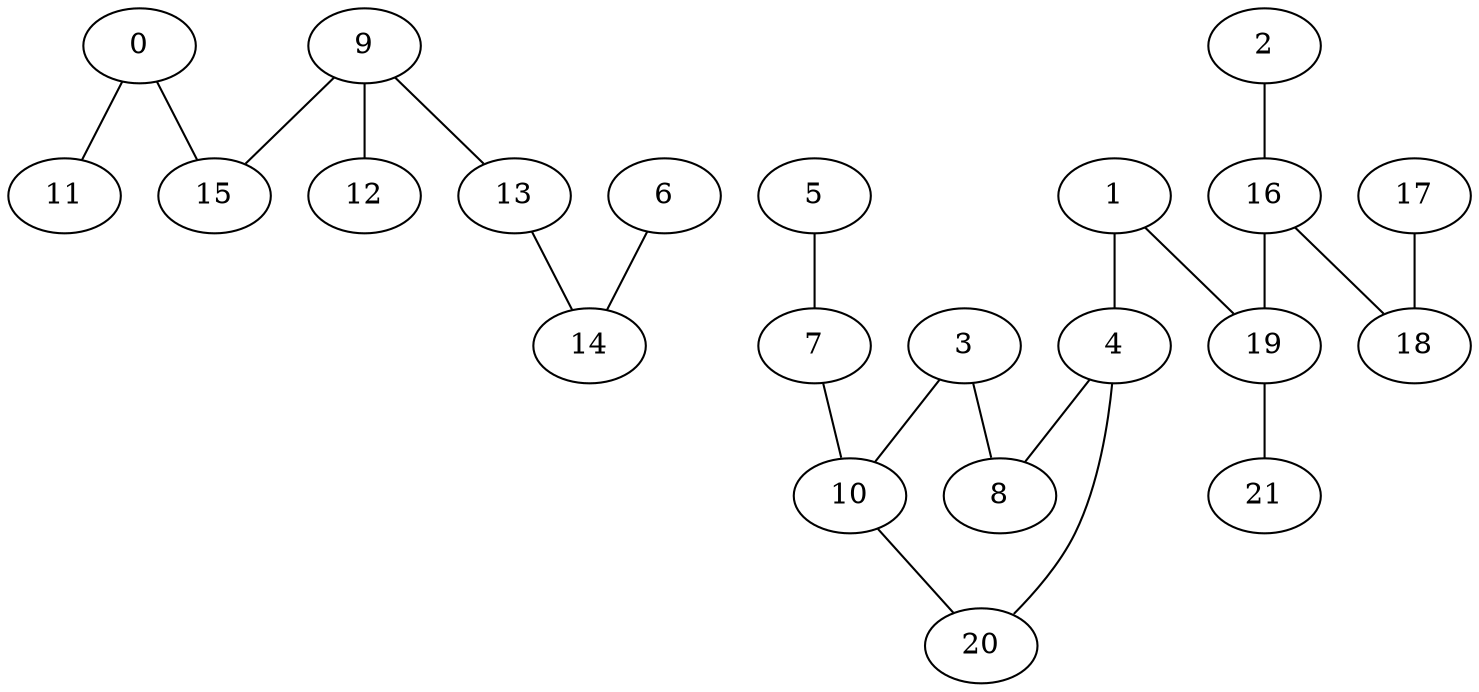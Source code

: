 graph "sampletest150-mod5_image15.bmp" {
	0	 [type=corner,
		x=408,
		y=75];
	11	 [type=endpoint,
		x=50,
		y=77];
	0 -- 11	 [angle0="-.01",
		frequency=1,
		type0=line];
	15	 [type=corner,
		x=423,
		y=227];
	0 -- 15	 [angle0="1.47",
		frequency=1,
		type0=line];
	1	 [type=corner,
		x=214,
		y=139];
	4	 [type=intersection,
		x=178,
		y=235];
	1 -- 4	 [angle0="-1.21",
		frequency=1,
		type0=line];
	19	 [type=intersection,
		x=262,
		y=128];
	1 -- 19	 [angle0="-.23",
		frequency=1,
		type0=line];
	2	 [type=endpoint,
		x=357,
		y=272];
	16	 [type=intersection,
		x=330,
		y=238];
	2 -- 16	 [angle0=".90",
		frequency=1,
		type0=line];
	3	 [type=corner,
		x=136,
		y=246];
	8	 [type=corner,
		x=136,
		y=238];
	3 -- 8	 [angle0="1.57",
		frequency=1,
		type0=line];
	10	 [type=intersection,
		x=157,
		y=294];
	3 -- 10	 [angle0="1.16",
		frequency=1,
		type0=line];
	4 -- 8	 [angle0="-.07",
		frequency=1,
		type0=line];
	20	 [type=corner,
		x=182,
		y=287];
	4 -- 20	 [angle0="1.49",
		frequency=1,
		type0=line];
	5	 [type=endpoint,
		x=263,
		y=356];
	7	 [type=corner,
		x=230,
		y=369];
	5 -- 7	 [angle0="-.38",
		frequency=1,
		type0=line];
	6	 [type=endpoint,
		x=69,
		y=439];
	14	 [type=corner,
		x=417,
		y=460];
	6 -- 14	 [angle0=".06",
		frequency=1,
		type0=line];
	7 -- 10	 [angle0=".80",
		frequency=1,
		type0=line];
	9	 [type=intersection,
		x=432,
		y=249];
	12	 [type=endpoint,
		x=474,
		y=255];
	9 -- 12	 [angle0=".14",
		frequency=1,
		type0=line];
	13	 [type=corner,
		x=417,
		y=256];
	9 -- 13	 [angle0="-.44",
		frequency=1,
		type0=line];
	9 -- 15	 [angle0="1.18",
		frequency=1,
		type0=line];
	10 -- 20	 [angle0="-.27",
		frequency=1,
		type0=line];
	13 -- 14	 [angle0="-1.57",
		frequency=1,
		type0=line];
	18	 [type=corner,
		x=300,
		y=237];
	16 -- 18	 [angle0=".03",
		frequency=1,
		type0=line];
	16 -- 19	 [angle0="1.02",
		frequency=1,
		type0=line];
	17	 [type=endpoint,
		x=299,
		y=281];
	17 -- 18	 [angle0="-1.55",
		frequency=1,
		type0=line];
	21	 [type=endpoint,
		x=236,
		y=121];
	19 -- 21	 [angle0=".26",
		frequency=1,
		type0=line];
}
